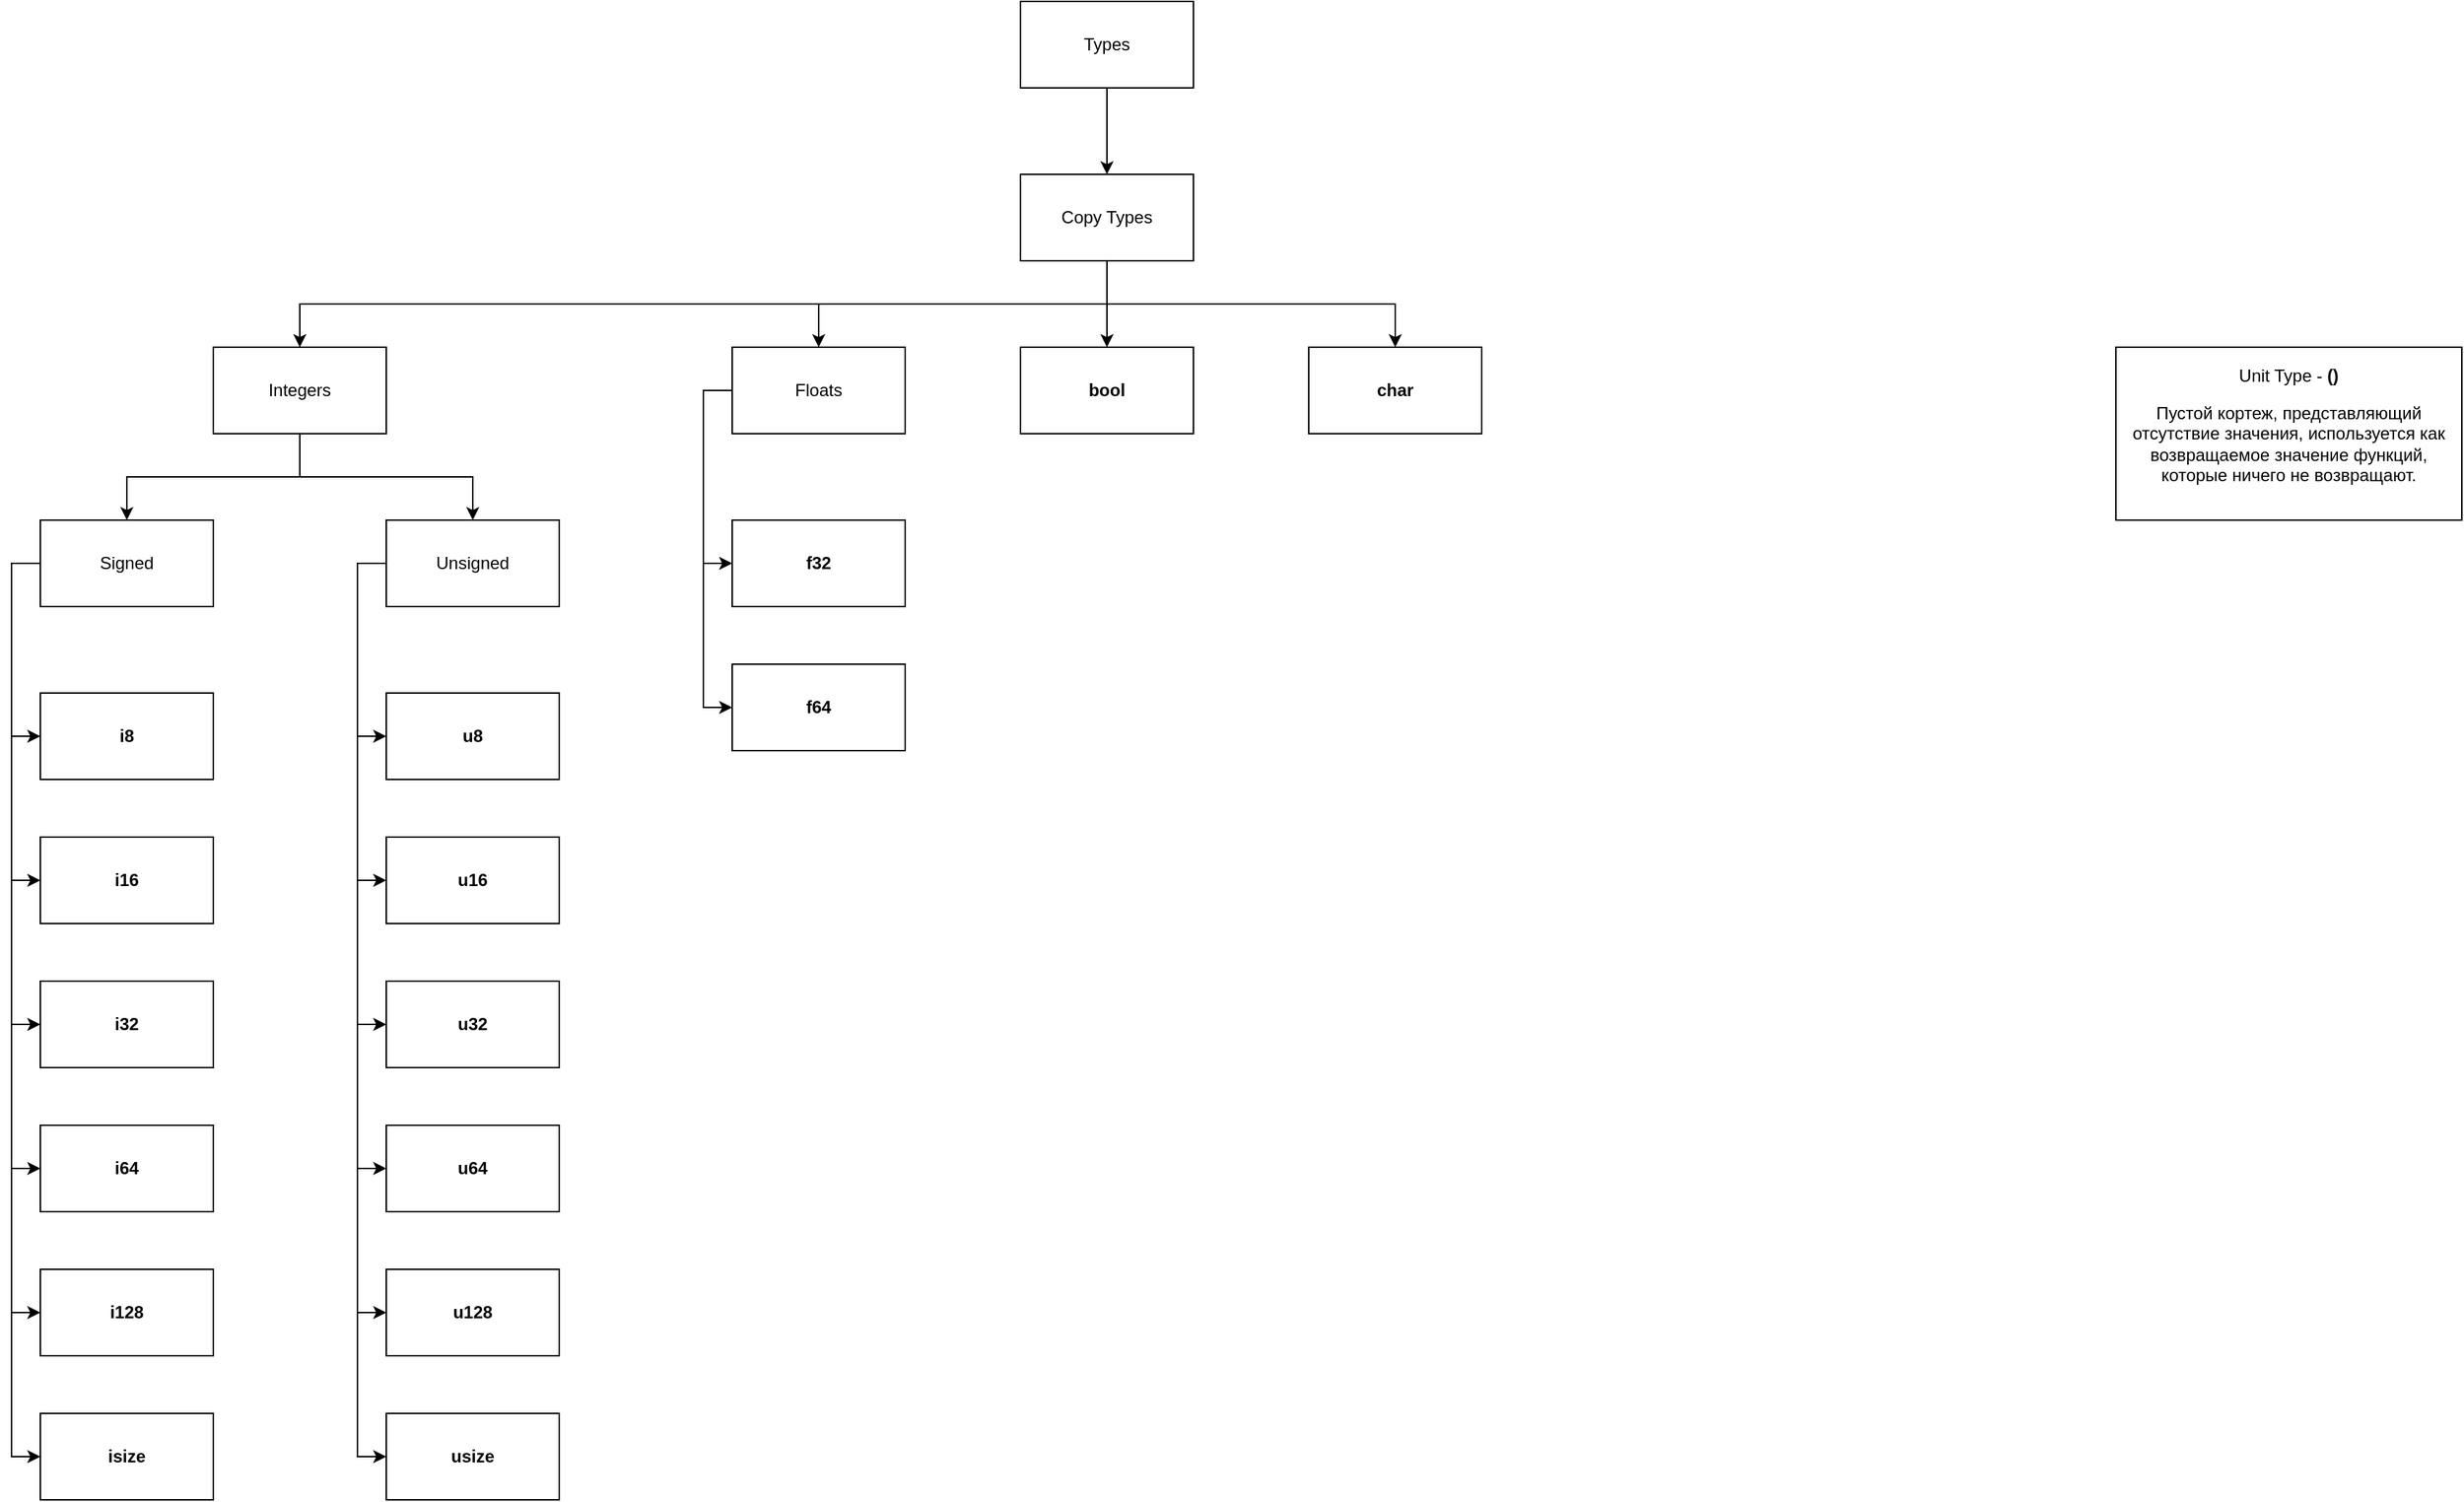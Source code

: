 <mxfile version="27.0.9">
  <diagram name="Page-1" id="rLixtd6SwleiQCAnkf6Y">
    <mxGraphModel dx="2460" dy="1184" grid="1" gridSize="10" guides="1" tooltips="1" connect="1" arrows="1" fold="1" page="0" pageScale="1" pageWidth="827" pageHeight="1169" math="0" shadow="0">
      <root>
        <mxCell id="0" />
        <mxCell id="1" parent="0" />
        <mxCell id="uxIInI1BP3H_R5pay8OA-39" style="edgeStyle=orthogonalEdgeStyle;rounded=0;orthogonalLoop=1;jettySize=auto;html=1;exitX=0.5;exitY=1;exitDx=0;exitDy=0;" edge="1" parent="1" source="uxIInI1BP3H_R5pay8OA-1" target="uxIInI1BP3H_R5pay8OA-38">
          <mxGeometry relative="1" as="geometry" />
        </mxCell>
        <mxCell id="uxIInI1BP3H_R5pay8OA-1" value="Types" style="whiteSpace=wrap;html=1;" vertex="1" parent="1">
          <mxGeometry x="320" y="240" width="120" height="60" as="geometry" />
        </mxCell>
        <mxCell id="uxIInI1BP3H_R5pay8OA-10" style="edgeStyle=orthogonalEdgeStyle;rounded=0;orthogonalLoop=1;jettySize=auto;html=1;exitX=0.5;exitY=1;exitDx=0;exitDy=0;" edge="1" parent="1" source="uxIInI1BP3H_R5pay8OA-2" target="uxIInI1BP3H_R5pay8OA-8">
          <mxGeometry relative="1" as="geometry" />
        </mxCell>
        <mxCell id="uxIInI1BP3H_R5pay8OA-11" style="edgeStyle=orthogonalEdgeStyle;rounded=0;orthogonalLoop=1;jettySize=auto;html=1;exitX=0.5;exitY=1;exitDx=0;exitDy=0;" edge="1" parent="1" source="uxIInI1BP3H_R5pay8OA-2" target="uxIInI1BP3H_R5pay8OA-9">
          <mxGeometry relative="1" as="geometry" />
        </mxCell>
        <mxCell id="uxIInI1BP3H_R5pay8OA-2" value="Integers" style="whiteSpace=wrap;html=1;" vertex="1" parent="1">
          <mxGeometry x="-240" y="480" width="120" height="60" as="geometry" />
        </mxCell>
        <mxCell id="uxIInI1BP3H_R5pay8OA-49" style="edgeStyle=orthogonalEdgeStyle;rounded=0;orthogonalLoop=1;jettySize=auto;html=1;exitX=0;exitY=0.5;exitDx=0;exitDy=0;entryX=0;entryY=0.5;entryDx=0;entryDy=0;" edge="1" parent="1" source="uxIInI1BP3H_R5pay8OA-3" target="uxIInI1BP3H_R5pay8OA-47">
          <mxGeometry relative="1" as="geometry" />
        </mxCell>
        <mxCell id="uxIInI1BP3H_R5pay8OA-50" style="edgeStyle=orthogonalEdgeStyle;rounded=0;orthogonalLoop=1;jettySize=auto;html=1;exitX=0;exitY=0.5;exitDx=0;exitDy=0;entryX=0;entryY=0.5;entryDx=0;entryDy=0;" edge="1" parent="1" source="uxIInI1BP3H_R5pay8OA-3" target="uxIInI1BP3H_R5pay8OA-48">
          <mxGeometry relative="1" as="geometry" />
        </mxCell>
        <mxCell id="uxIInI1BP3H_R5pay8OA-3" value="Floats" style="whiteSpace=wrap;html=1;" vertex="1" parent="1">
          <mxGeometry x="120" y="480" width="120" height="60" as="geometry" />
        </mxCell>
        <mxCell id="uxIInI1BP3H_R5pay8OA-4" value="&lt;b&gt;bool&lt;/b&gt;" style="whiteSpace=wrap;html=1;" vertex="1" parent="1">
          <mxGeometry x="320" y="480" width="120" height="60" as="geometry" />
        </mxCell>
        <mxCell id="uxIInI1BP3H_R5pay8OA-23" style="edgeStyle=orthogonalEdgeStyle;rounded=0;orthogonalLoop=1;jettySize=auto;html=1;exitX=0;exitY=0.5;exitDx=0;exitDy=0;entryX=0;entryY=0.5;entryDx=0;entryDy=0;" edge="1" parent="1" source="uxIInI1BP3H_R5pay8OA-8" target="uxIInI1BP3H_R5pay8OA-12">
          <mxGeometry relative="1" as="geometry" />
        </mxCell>
        <mxCell id="uxIInI1BP3H_R5pay8OA-24" style="edgeStyle=orthogonalEdgeStyle;rounded=0;orthogonalLoop=1;jettySize=auto;html=1;exitX=0;exitY=0.5;exitDx=0;exitDy=0;entryX=0;entryY=0.5;entryDx=0;entryDy=0;" edge="1" parent="1" source="uxIInI1BP3H_R5pay8OA-8" target="uxIInI1BP3H_R5pay8OA-13">
          <mxGeometry relative="1" as="geometry" />
        </mxCell>
        <mxCell id="uxIInI1BP3H_R5pay8OA-25" style="edgeStyle=orthogonalEdgeStyle;rounded=0;orthogonalLoop=1;jettySize=auto;html=1;exitX=0;exitY=0.5;exitDx=0;exitDy=0;entryX=0;entryY=0.5;entryDx=0;entryDy=0;" edge="1" parent="1" source="uxIInI1BP3H_R5pay8OA-8" target="uxIInI1BP3H_R5pay8OA-14">
          <mxGeometry relative="1" as="geometry" />
        </mxCell>
        <mxCell id="uxIInI1BP3H_R5pay8OA-26" style="edgeStyle=orthogonalEdgeStyle;rounded=0;orthogonalLoop=1;jettySize=auto;html=1;exitX=0;exitY=0.5;exitDx=0;exitDy=0;entryX=0;entryY=0.5;entryDx=0;entryDy=0;" edge="1" parent="1" source="uxIInI1BP3H_R5pay8OA-8" target="uxIInI1BP3H_R5pay8OA-15">
          <mxGeometry relative="1" as="geometry" />
        </mxCell>
        <mxCell id="uxIInI1BP3H_R5pay8OA-27" style="edgeStyle=orthogonalEdgeStyle;rounded=0;orthogonalLoop=1;jettySize=auto;html=1;exitX=0;exitY=0.5;exitDx=0;exitDy=0;entryX=0;entryY=0.5;entryDx=0;entryDy=0;" edge="1" parent="1" source="uxIInI1BP3H_R5pay8OA-8" target="uxIInI1BP3H_R5pay8OA-16">
          <mxGeometry relative="1" as="geometry" />
        </mxCell>
        <mxCell id="uxIInI1BP3H_R5pay8OA-46" style="edgeStyle=orthogonalEdgeStyle;rounded=0;orthogonalLoop=1;jettySize=auto;html=1;exitX=0;exitY=0.5;exitDx=0;exitDy=0;entryX=0;entryY=0.5;entryDx=0;entryDy=0;" edge="1" parent="1" source="uxIInI1BP3H_R5pay8OA-8" target="uxIInI1BP3H_R5pay8OA-43">
          <mxGeometry relative="1" as="geometry" />
        </mxCell>
        <mxCell id="uxIInI1BP3H_R5pay8OA-8" value="Signed" style="whiteSpace=wrap;html=1;" vertex="1" parent="1">
          <mxGeometry x="-360" y="600" width="120" height="60" as="geometry" />
        </mxCell>
        <mxCell id="uxIInI1BP3H_R5pay8OA-33" style="edgeStyle=orthogonalEdgeStyle;rounded=0;orthogonalLoop=1;jettySize=auto;html=1;exitX=0;exitY=0.5;exitDx=0;exitDy=0;entryX=0;entryY=0.5;entryDx=0;entryDy=0;" edge="1" parent="1" source="uxIInI1BP3H_R5pay8OA-9" target="uxIInI1BP3H_R5pay8OA-28">
          <mxGeometry relative="1" as="geometry" />
        </mxCell>
        <mxCell id="uxIInI1BP3H_R5pay8OA-34" style="edgeStyle=orthogonalEdgeStyle;rounded=0;orthogonalLoop=1;jettySize=auto;html=1;exitX=0;exitY=0.5;exitDx=0;exitDy=0;entryX=0;entryY=0.5;entryDx=0;entryDy=0;" edge="1" parent="1" source="uxIInI1BP3H_R5pay8OA-9" target="uxIInI1BP3H_R5pay8OA-29">
          <mxGeometry relative="1" as="geometry" />
        </mxCell>
        <mxCell id="uxIInI1BP3H_R5pay8OA-35" style="edgeStyle=orthogonalEdgeStyle;rounded=0;orthogonalLoop=1;jettySize=auto;html=1;exitX=0;exitY=0.5;exitDx=0;exitDy=0;entryX=0;entryY=0.5;entryDx=0;entryDy=0;" edge="1" parent="1" source="uxIInI1BP3H_R5pay8OA-9" target="uxIInI1BP3H_R5pay8OA-30">
          <mxGeometry relative="1" as="geometry" />
        </mxCell>
        <mxCell id="uxIInI1BP3H_R5pay8OA-36" style="edgeStyle=orthogonalEdgeStyle;rounded=0;orthogonalLoop=1;jettySize=auto;html=1;exitX=0;exitY=0.5;exitDx=0;exitDy=0;entryX=0;entryY=0.5;entryDx=0;entryDy=0;" edge="1" parent="1" source="uxIInI1BP3H_R5pay8OA-9" target="uxIInI1BP3H_R5pay8OA-31">
          <mxGeometry relative="1" as="geometry" />
        </mxCell>
        <mxCell id="uxIInI1BP3H_R5pay8OA-37" style="edgeStyle=orthogonalEdgeStyle;rounded=0;orthogonalLoop=1;jettySize=auto;html=1;exitX=0;exitY=0.5;exitDx=0;exitDy=0;entryX=0;entryY=0.5;entryDx=0;entryDy=0;" edge="1" parent="1" source="uxIInI1BP3H_R5pay8OA-9" target="uxIInI1BP3H_R5pay8OA-32">
          <mxGeometry relative="1" as="geometry" />
        </mxCell>
        <mxCell id="uxIInI1BP3H_R5pay8OA-45" style="edgeStyle=orthogonalEdgeStyle;rounded=0;orthogonalLoop=1;jettySize=auto;html=1;exitX=0;exitY=0.5;exitDx=0;exitDy=0;entryX=0;entryY=0.5;entryDx=0;entryDy=0;" edge="1" parent="1" source="uxIInI1BP3H_R5pay8OA-9" target="uxIInI1BP3H_R5pay8OA-44">
          <mxGeometry relative="1" as="geometry" />
        </mxCell>
        <mxCell id="uxIInI1BP3H_R5pay8OA-9" value="Unsigned" style="whiteSpace=wrap;html=1;" vertex="1" parent="1">
          <mxGeometry x="-120" y="600" width="120" height="60" as="geometry" />
        </mxCell>
        <mxCell id="uxIInI1BP3H_R5pay8OA-12" value="&lt;b&gt;i8&lt;/b&gt;" style="whiteSpace=wrap;html=1;" vertex="1" parent="1">
          <mxGeometry x="-360" y="720" width="120" height="60" as="geometry" />
        </mxCell>
        <mxCell id="uxIInI1BP3H_R5pay8OA-13" value="&lt;b&gt;i16&lt;/b&gt;" style="whiteSpace=wrap;html=1;" vertex="1" parent="1">
          <mxGeometry x="-360" y="820" width="120" height="60" as="geometry" />
        </mxCell>
        <mxCell id="uxIInI1BP3H_R5pay8OA-14" value="&lt;b&gt;i32&lt;/b&gt;" style="whiteSpace=wrap;html=1;" vertex="1" parent="1">
          <mxGeometry x="-360" y="920" width="120" height="60" as="geometry" />
        </mxCell>
        <mxCell id="uxIInI1BP3H_R5pay8OA-15" value="&lt;b&gt;i64&lt;/b&gt;" style="whiteSpace=wrap;html=1;" vertex="1" parent="1">
          <mxGeometry x="-360" y="1020" width="120" height="60" as="geometry" />
        </mxCell>
        <mxCell id="uxIInI1BP3H_R5pay8OA-16" value="&lt;b&gt;i128&lt;/b&gt;" style="whiteSpace=wrap;html=1;" vertex="1" parent="1">
          <mxGeometry x="-360" y="1120" width="120" height="60" as="geometry" />
        </mxCell>
        <mxCell id="uxIInI1BP3H_R5pay8OA-28" value="&lt;b&gt;u8&lt;/b&gt;" style="whiteSpace=wrap;html=1;" vertex="1" parent="1">
          <mxGeometry x="-120" y="720" width="120" height="60" as="geometry" />
        </mxCell>
        <mxCell id="uxIInI1BP3H_R5pay8OA-29" value="&lt;b&gt;u16&lt;/b&gt;" style="whiteSpace=wrap;html=1;" vertex="1" parent="1">
          <mxGeometry x="-120" y="820" width="120" height="60" as="geometry" />
        </mxCell>
        <mxCell id="uxIInI1BP3H_R5pay8OA-30" value="&lt;b&gt;u32&lt;/b&gt;" style="whiteSpace=wrap;html=1;" vertex="1" parent="1">
          <mxGeometry x="-120" y="920" width="120" height="60" as="geometry" />
        </mxCell>
        <mxCell id="uxIInI1BP3H_R5pay8OA-31" value="&lt;b&gt;u64&lt;/b&gt;" style="whiteSpace=wrap;html=1;" vertex="1" parent="1">
          <mxGeometry x="-120" y="1020" width="120" height="60" as="geometry" />
        </mxCell>
        <mxCell id="uxIInI1BP3H_R5pay8OA-32" value="&lt;b&gt;u128&lt;/b&gt;" style="whiteSpace=wrap;html=1;" vertex="1" parent="1">
          <mxGeometry x="-120" y="1120" width="120" height="60" as="geometry" />
        </mxCell>
        <mxCell id="uxIInI1BP3H_R5pay8OA-40" style="edgeStyle=orthogonalEdgeStyle;rounded=0;orthogonalLoop=1;jettySize=auto;html=1;exitX=0.5;exitY=1;exitDx=0;exitDy=0;entryX=0.5;entryY=0;entryDx=0;entryDy=0;" edge="1" parent="1" source="uxIInI1BP3H_R5pay8OA-38" target="uxIInI1BP3H_R5pay8OA-4">
          <mxGeometry relative="1" as="geometry" />
        </mxCell>
        <mxCell id="uxIInI1BP3H_R5pay8OA-41" style="edgeStyle=orthogonalEdgeStyle;rounded=0;orthogonalLoop=1;jettySize=auto;html=1;exitX=0.5;exitY=1;exitDx=0;exitDy=0;" edge="1" parent="1" source="uxIInI1BP3H_R5pay8OA-38" target="uxIInI1BP3H_R5pay8OA-3">
          <mxGeometry relative="1" as="geometry" />
        </mxCell>
        <mxCell id="uxIInI1BP3H_R5pay8OA-42" style="edgeStyle=orthogonalEdgeStyle;rounded=0;orthogonalLoop=1;jettySize=auto;html=1;exitX=0.5;exitY=1;exitDx=0;exitDy=0;" edge="1" parent="1" source="uxIInI1BP3H_R5pay8OA-38" target="uxIInI1BP3H_R5pay8OA-2">
          <mxGeometry relative="1" as="geometry" />
        </mxCell>
        <mxCell id="uxIInI1BP3H_R5pay8OA-52" style="edgeStyle=orthogonalEdgeStyle;rounded=0;orthogonalLoop=1;jettySize=auto;html=1;exitX=0.5;exitY=1;exitDx=0;exitDy=0;" edge="1" parent="1" source="uxIInI1BP3H_R5pay8OA-38" target="uxIInI1BP3H_R5pay8OA-51">
          <mxGeometry relative="1" as="geometry" />
        </mxCell>
        <mxCell id="uxIInI1BP3H_R5pay8OA-38" value="&lt;span style=&quot;white-space-collapse: preserve;&quot; data-src-align=&quot;0:9&quot; class=&quot;aNeGP0gI0B9AV8JaHPyH&quot;&gt;Copy Types&lt;/span&gt;" style="whiteSpace=wrap;html=1;" vertex="1" parent="1">
          <mxGeometry x="320" y="360" width="120" height="60" as="geometry" />
        </mxCell>
        <mxCell id="uxIInI1BP3H_R5pay8OA-43" value="&lt;b&gt;isize&lt;/b&gt;" style="whiteSpace=wrap;html=1;" vertex="1" parent="1">
          <mxGeometry x="-360" y="1220" width="120" height="60" as="geometry" />
        </mxCell>
        <mxCell id="uxIInI1BP3H_R5pay8OA-44" value="&lt;b&gt;usize&lt;/b&gt;" style="whiteSpace=wrap;html=1;" vertex="1" parent="1">
          <mxGeometry x="-120" y="1220" width="120" height="60" as="geometry" />
        </mxCell>
        <mxCell id="uxIInI1BP3H_R5pay8OA-47" value="&lt;b&gt;f32&lt;/b&gt;" style="whiteSpace=wrap;html=1;" vertex="1" parent="1">
          <mxGeometry x="120" y="600" width="120" height="60" as="geometry" />
        </mxCell>
        <mxCell id="uxIInI1BP3H_R5pay8OA-48" value="&lt;b&gt;f64&lt;/b&gt;" style="whiteSpace=wrap;html=1;" vertex="1" parent="1">
          <mxGeometry x="120" y="700" width="120" height="60" as="geometry" />
        </mxCell>
        <mxCell id="uxIInI1BP3H_R5pay8OA-51" value="&lt;b&gt;char&lt;/b&gt;" style="whiteSpace=wrap;html=1;" vertex="1" parent="1">
          <mxGeometry x="520" y="480" width="120" height="60" as="geometry" />
        </mxCell>
        <mxCell id="uxIInI1BP3H_R5pay8OA-53" value="Unit Type - &lt;b&gt;()&lt;/b&gt;&lt;div&gt;&lt;p style=&quot;white-space-collapse: preserve;&quot; dir=&quot;auto&quot;&gt;Пустой кортеж, представляющий отсутствие значения, и&lt;span style=&quot;background-color: transparent; color: light-dark(rgb(0, 0, 0), rgb(255, 255, 255));&quot;&gt;спользуется как возвращаемое значение функций, которые ничего не возвращают.&lt;/span&gt;&lt;/p&gt;&lt;/div&gt;" style="whiteSpace=wrap;html=1;" vertex="1" parent="1">
          <mxGeometry x="1080" y="480" width="240" height="120" as="geometry" />
        </mxCell>
      </root>
    </mxGraphModel>
  </diagram>
</mxfile>

